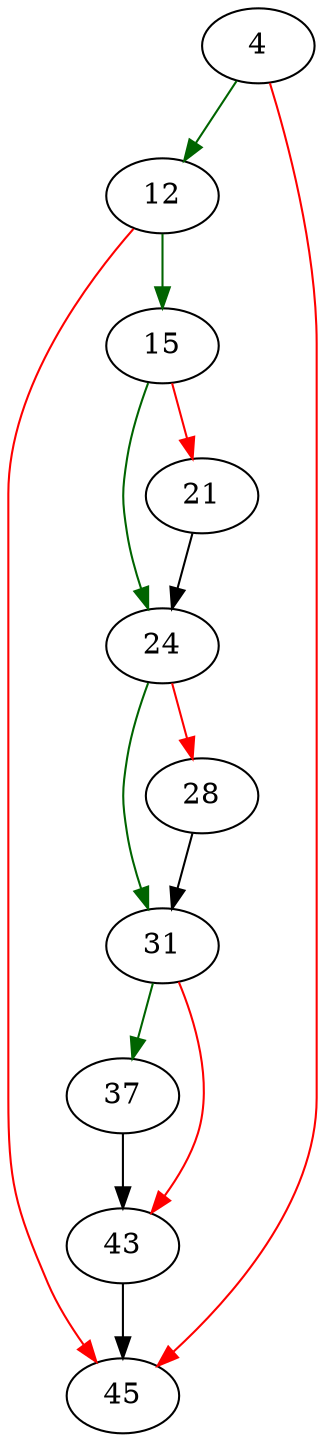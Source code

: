 strict digraph "same_nameat" {
	// Node definitions.
	4 [entry=true];
	12;
	45;
	15;
	24;
	21;
	31;
	28;
	37;
	43;

	// Edge definitions.
	4 -> 12 [
		color=darkgreen
		cond=true
	];
	4 -> 45 [
		color=red
		cond=false
	];
	12 -> 45 [
		color=red
		cond=false
	];
	12 -> 15 [
		color=darkgreen
		cond=true
	];
	15 -> 24 [
		color=darkgreen
		cond=true
	];
	15 -> 21 [
		color=red
		cond=false
	];
	24 -> 31 [
		color=darkgreen
		cond=true
	];
	24 -> 28 [
		color=red
		cond=false
	];
	21 -> 24;
	31 -> 37 [
		color=darkgreen
		cond=true
	];
	31 -> 43 [
		color=red
		cond=false
	];
	28 -> 31;
	37 -> 43;
	43 -> 45;
}